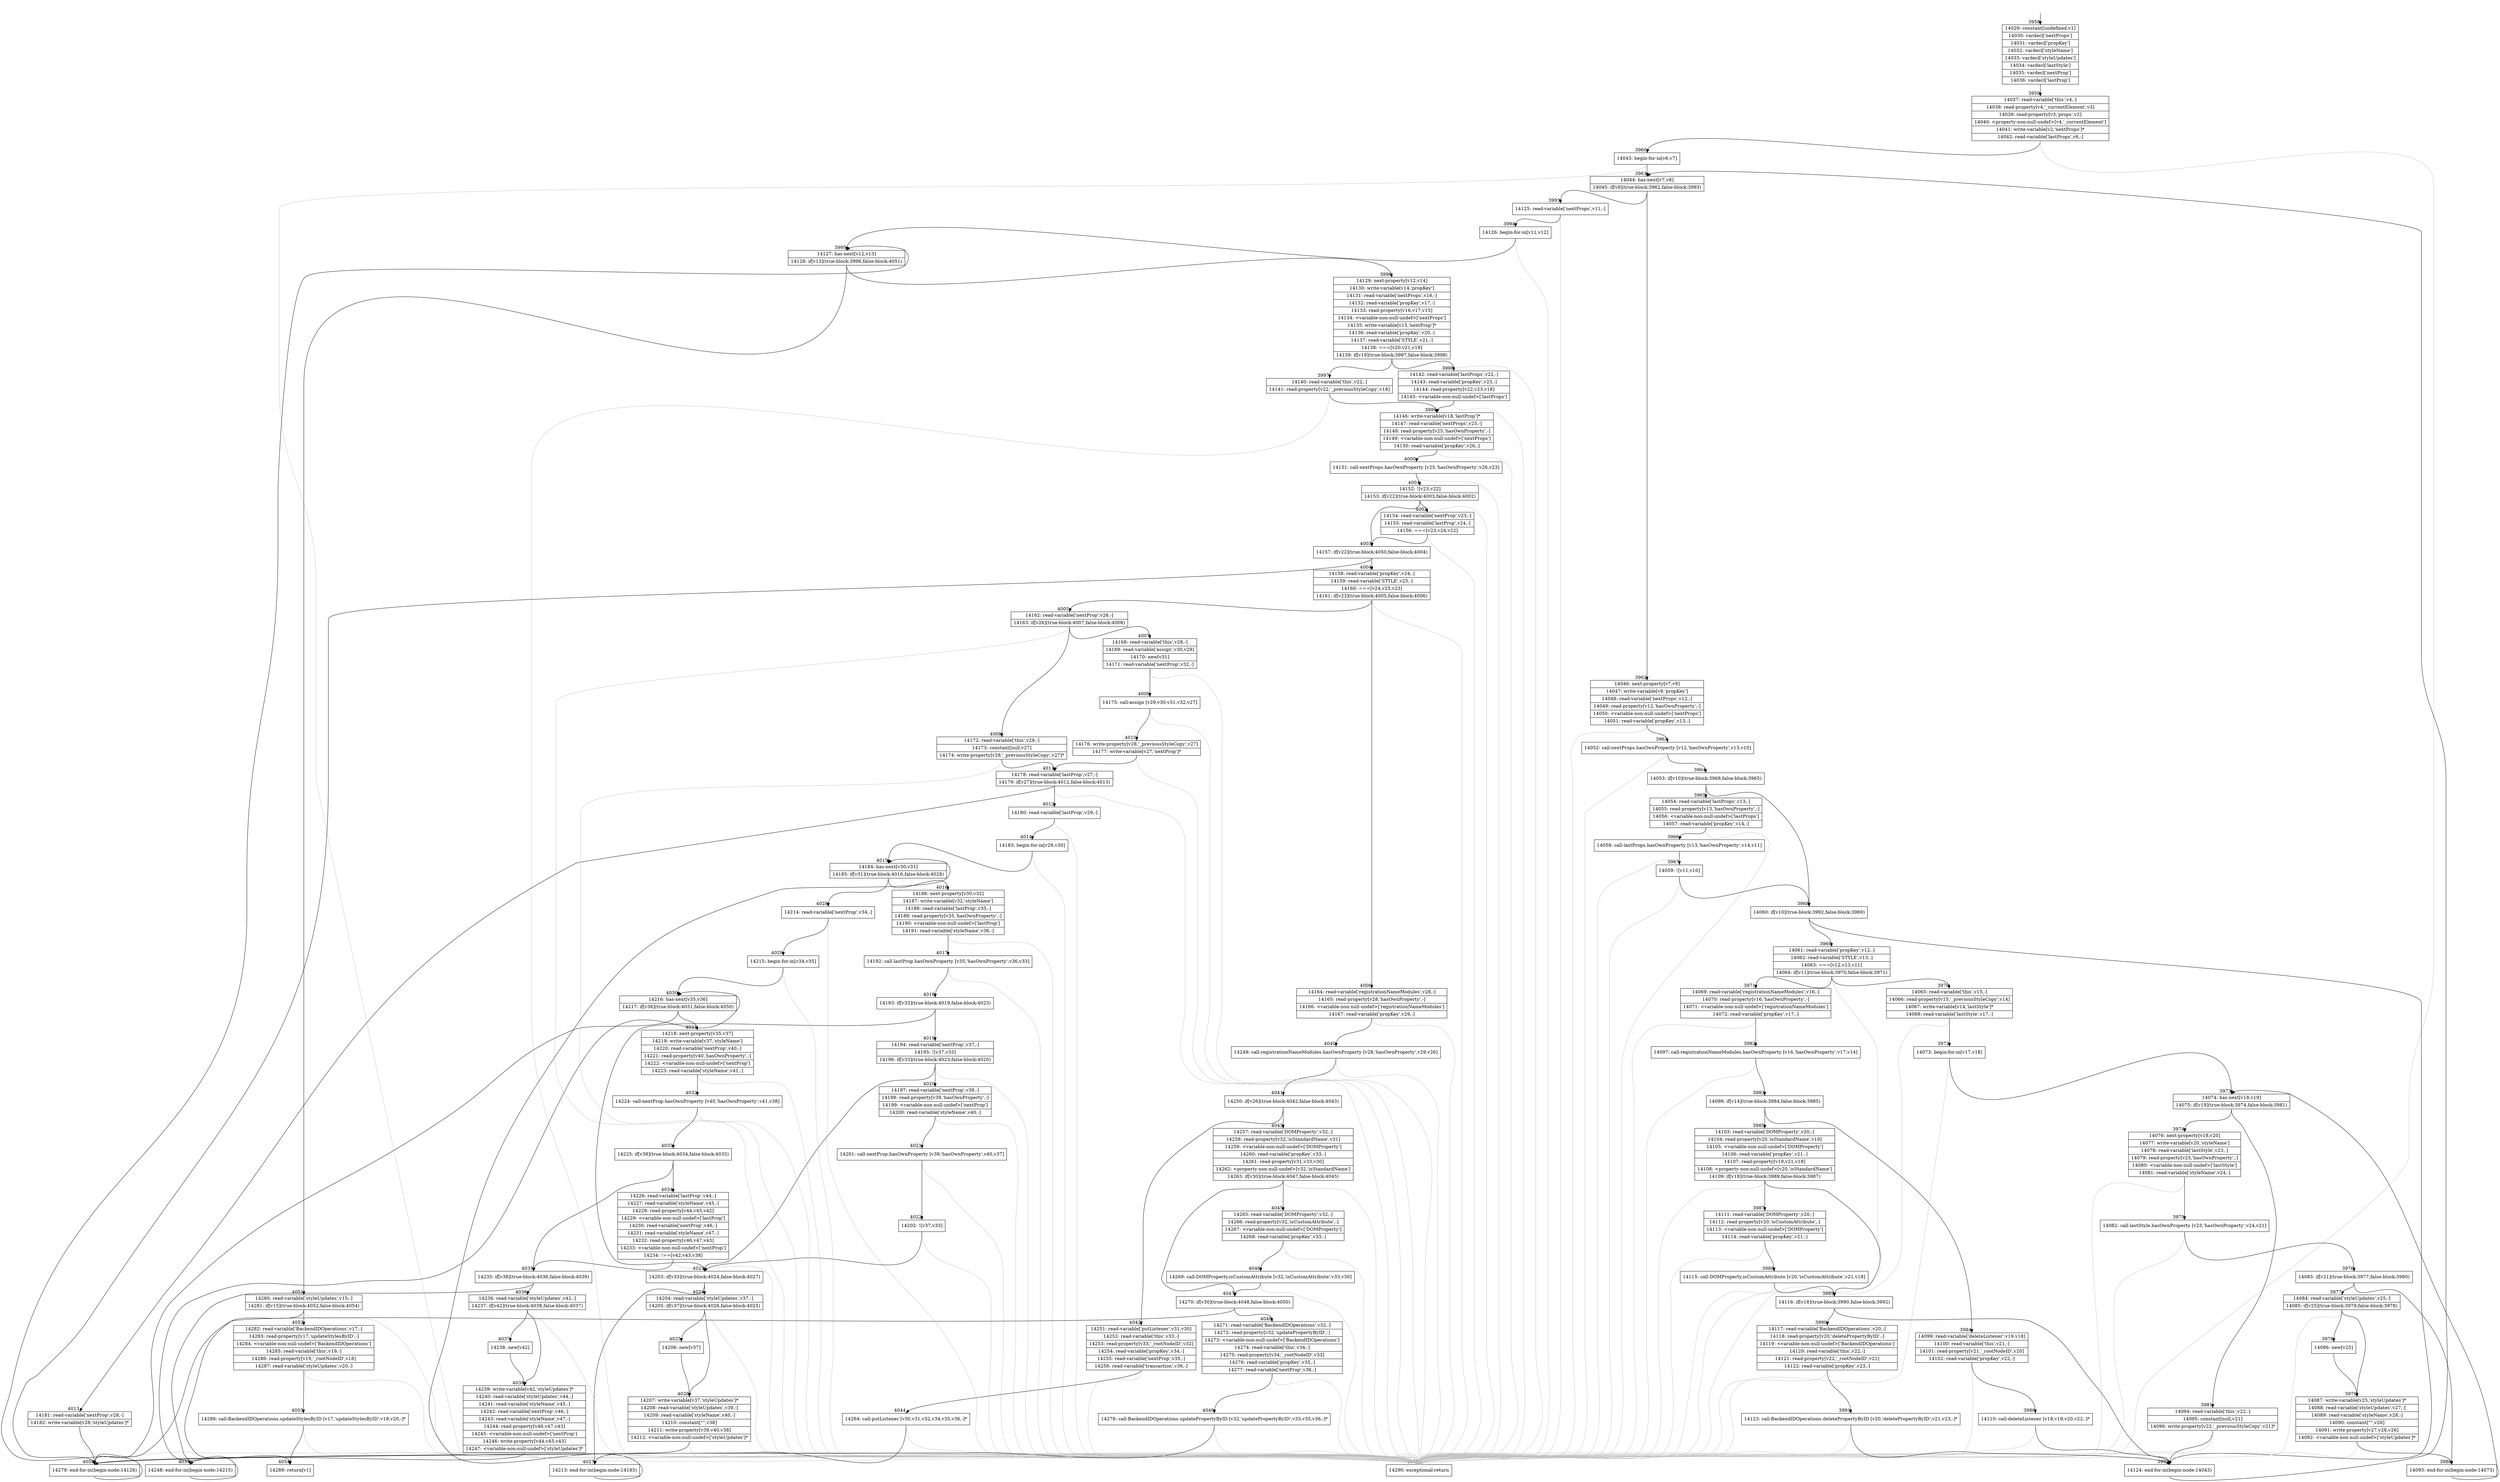 digraph {
rankdir="TD"
BB_entry274[shape=none,label=""];
BB_entry274 -> BB3958 [tailport=s, headport=n, headlabel="    3958"]
BB3958 [shape=record label="{14029: constant[undefined,v1]|14030: vardecl['nextProps']|14031: vardecl['propKey']|14032: vardecl['styleName']|14033: vardecl['styleUpdates']|14034: vardecl['lastStyle']|14035: vardecl['nextProp']|14036: vardecl['lastProp']}" ] 
BB3958 -> BB3959 [tailport=s, headport=n, headlabel="      3959"]
BB3959 [shape=record label="{14037: read-variable['this',v4,-]|14038: read-property[v4,'_currentElement',v3]|14039: read-property[v3,'props',v2]|14040: \<property-non-null-undef\>[v4,'_currentElement']|14041: write-variable[v2,'nextProps']*|14042: read-variable['lastProps',v6,-]}" ] 
BB3959 -> BB3960 [tailport=s, headport=n, headlabel="      3960"]
BB3959 -> BB4055 [tailport=s, headport=n, color=gray, headlabel="      4055"]
BB3960 [shape=record label="{14043: begin-for-in[v6,v7]}" ] 
BB3960 -> BB3961 [tailport=s, headport=n, headlabel="      3961"]
BB3960 -> BB4055 [tailport=s, headport=n, color=gray]
BB3961 [shape=record label="{14044: has-next[v7,v8]|14045: if[v8](true-block:3962,false-block:3993)}" ] 
BB3961 -> BB3962 [tailport=s, headport=n, headlabel="      3962"]
BB3961 -> BB3993 [tailport=s, headport=n, headlabel="      3993"]
BB3962 [shape=record label="{14046: next-property[v7,v9]|14047: write-variable[v9,'propKey']|14048: read-variable['nextProps',v12,-]|14049: read-property[v12,'hasOwnProperty',-]|14050: \<variable-non-null-undef\>['nextProps']|14051: read-variable['propKey',v13,-]}" ] 
BB3962 -> BB3963 [tailport=s, headport=n, headlabel="      3963"]
BB3962 -> BB4055 [tailport=s, headport=n, color=gray]
BB3963 [shape=record label="{14052: call-nextProps.hasOwnProperty [v12,'hasOwnProperty',v13,v10]}" ] 
BB3963 -> BB3964 [tailport=s, headport=n, headlabel="      3964"]
BB3963 -> BB4055 [tailport=s, headport=n, color=gray]
BB3964 [shape=record label="{14053: if[v10](true-block:3968,false-block:3965)}" ] 
BB3964 -> BB3968 [tailport=s, headport=n, headlabel="      3968"]
BB3964 -> BB3965 [tailport=s, headport=n, headlabel="      3965"]
BB3965 [shape=record label="{14054: read-variable['lastProps',v13,-]|14055: read-property[v13,'hasOwnProperty',-]|14056: \<variable-non-null-undef\>['lastProps']|14057: read-variable['propKey',v14,-]}" ] 
BB3965 -> BB3966 [tailport=s, headport=n, headlabel="      3966"]
BB3965 -> BB4055 [tailport=s, headport=n, color=gray]
BB3966 [shape=record label="{14058: call-lastProps.hasOwnProperty [v13,'hasOwnProperty',v14,v11]}" ] 
BB3966 -> BB3967 [tailport=s, headport=n, headlabel="      3967"]
BB3966 -> BB4055 [tailport=s, headport=n, color=gray]
BB3967 [shape=record label="{14059: ![v11,v10]}" ] 
BB3967 -> BB3968 [tailport=s, headport=n]
BB3967 -> BB4055 [tailport=s, headport=n, color=gray]
BB3968 [shape=record label="{14060: if[v10](true-block:3992,false-block:3969)}" ] 
BB3968 -> BB3992 [tailport=s, headport=n, headlabel="      3992"]
BB3968 -> BB3969 [tailport=s, headport=n, headlabel="      3969"]
BB3969 [shape=record label="{14061: read-variable['propKey',v12,-]|14062: read-variable['STYLE',v13,-]|14063: ===[v12,v13,v11]|14064: if[v11](true-block:3970,false-block:3971)}" ] 
BB3969 -> BB3970 [tailport=s, headport=n, headlabel="      3970"]
BB3969 -> BB3971 [tailport=s, headport=n, headlabel="      3971"]
BB3969 -> BB4055 [tailport=s, headport=n, color=gray]
BB3970 [shape=record label="{14065: read-variable['this',v15,-]|14066: read-property[v15,'_previousStyleCopy',v14]|14067: write-variable[v14,'lastStyle']*|14068: read-variable['lastStyle',v17,-]}" ] 
BB3970 -> BB3972 [tailport=s, headport=n, headlabel="      3972"]
BB3970 -> BB4055 [tailport=s, headport=n, color=gray]
BB3971 [shape=record label="{14069: read-variable['registrationNameModules',v16,-]|14070: read-property[v16,'hasOwnProperty',-]|14071: \<variable-non-null-undef\>['registrationNameModules']|14072: read-variable['propKey',v17,-]}" ] 
BB3971 -> BB3982 [tailport=s, headport=n, headlabel="      3982"]
BB3971 -> BB4055 [tailport=s, headport=n, color=gray]
BB3972 [shape=record label="{14073: begin-for-in[v17,v18]}" ] 
BB3972 -> BB3973 [tailport=s, headport=n, headlabel="      3973"]
BB3972 -> BB4055 [tailport=s, headport=n, color=gray]
BB3973 [shape=record label="{14074: has-next[v18,v19]|14075: if[v19](true-block:3974,false-block:3981)}" ] 
BB3973 -> BB3974 [tailport=s, headport=n, headlabel="      3974"]
BB3973 -> BB3981 [tailport=s, headport=n, headlabel="      3981"]
BB3974 [shape=record label="{14076: next-property[v18,v20]|14077: write-variable[v20,'styleName']|14078: read-variable['lastStyle',v23,-]|14079: read-property[v23,'hasOwnProperty',-]|14080: \<variable-non-null-undef\>['lastStyle']|14081: read-variable['styleName',v24,-]}" ] 
BB3974 -> BB3975 [tailport=s, headport=n, headlabel="      3975"]
BB3974 -> BB4055 [tailport=s, headport=n, color=gray]
BB3975 [shape=record label="{14082: call-lastStyle.hasOwnProperty [v23,'hasOwnProperty',v24,v21]}" ] 
BB3975 -> BB3976 [tailport=s, headport=n, headlabel="      3976"]
BB3975 -> BB4055 [tailport=s, headport=n, color=gray]
BB3976 [shape=record label="{14083: if[v21](true-block:3977,false-block:3980)}" ] 
BB3976 -> BB3977 [tailport=s, headport=n, headlabel="      3977"]
BB3976 -> BB3980 [tailport=s, headport=n, headlabel="      3980"]
BB3977 [shape=record label="{14084: read-variable['styleUpdates',v25,-]|14085: if[v25](true-block:3979,false-block:3978)}" ] 
BB3977 -> BB3979 [tailport=s, headport=n, headlabel="      3979"]
BB3977 -> BB3978 [tailport=s, headport=n, headlabel="      3978"]
BB3977 -> BB4055 [tailport=s, headport=n, color=gray]
BB3978 [shape=record label="{14086: new[v25]}" ] 
BB3978 -> BB3979 [tailport=s, headport=n]
BB3979 [shape=record label="{14087: write-variable[v25,'styleUpdates']*|14088: read-variable['styleUpdates',v27,-]|14089: read-variable['styleName',v28,-]|14090: constant[\"\",v26]|14091: write-property[v27,v28,v26]|14092: \<variable-non-null-undef\>['styleUpdates']*}" ] 
BB3979 -> BB3980 [tailport=s, headport=n]
BB3979 -> BB4055 [tailport=s, headport=n, color=gray]
BB3980 [shape=record label="{14093: end-for-in(begin-node:14073)}" ] 
BB3980 -> BB3973 [tailport=s, headport=n]
BB3981 [shape=record label="{14094: read-variable['this',v22,-]|14095: constant[null,v21]|14096: write-property[v22,'_previousStyleCopy',v21]*}" ] 
BB3981 -> BB3992 [tailport=s, headport=n]
BB3981 -> BB4055 [tailport=s, headport=n, color=gray]
BB3982 [shape=record label="{14097: call-registrationNameModules.hasOwnProperty [v16,'hasOwnProperty',v17,v14]}" ] 
BB3982 -> BB3983 [tailport=s, headport=n, headlabel="      3983"]
BB3982 -> BB4055 [tailport=s, headport=n, color=gray]
BB3983 [shape=record label="{14098: if[v14](true-block:3984,false-block:3985)}" ] 
BB3983 -> BB3984 [tailport=s, headport=n, headlabel="      3984"]
BB3983 -> BB3985 [tailport=s, headport=n, headlabel="      3985"]
BB3984 [shape=record label="{14099: read-variable['deleteListener',v19,v18]|14100: read-variable['this',v21,-]|14101: read-property[v21,'_rootNodeID',v20]|14102: read-variable['propKey',v22,-]}" ] 
BB3984 -> BB3986 [tailport=s, headport=n, headlabel="      3986"]
BB3984 -> BB4055 [tailport=s, headport=n, color=gray]
BB3985 [shape=record label="{14103: read-variable['DOMProperty',v20,-]|14104: read-property[v20,'isStandardName',v19]|14105: \<variable-non-null-undef\>['DOMProperty']|14106: read-variable['propKey',v21,-]|14107: read-property[v19,v21,v18]|14108: \<property-non-null-undef\>[v20,'isStandardName']|14109: if[v18](true-block:3989,false-block:3987)}" ] 
BB3985 -> BB3989 [tailport=s, headport=n, headlabel="      3989"]
BB3985 -> BB3987 [tailport=s, headport=n, headlabel="      3987"]
BB3985 -> BB4055 [tailport=s, headport=n, color=gray]
BB3986 [shape=record label="{14110: call-deleteListener [v18,v19,v20,v22,-]*}" ] 
BB3986 -> BB3992 [tailport=s, headport=n]
BB3986 -> BB4055 [tailport=s, headport=n, color=gray]
BB3987 [shape=record label="{14111: read-variable['DOMProperty',v20,-]|14112: read-property[v20,'isCustomAttribute',-]|14113: \<variable-non-null-undef\>['DOMProperty']|14114: read-variable['propKey',v21,-]}" ] 
BB3987 -> BB3988 [tailport=s, headport=n, headlabel="      3988"]
BB3987 -> BB4055 [tailport=s, headport=n, color=gray]
BB3988 [shape=record label="{14115: call-DOMProperty.isCustomAttribute [v20,'isCustomAttribute',v21,v18]}" ] 
BB3988 -> BB3989 [tailport=s, headport=n]
BB3988 -> BB4055 [tailport=s, headport=n, color=gray]
BB3989 [shape=record label="{14116: if[v18](true-block:3990,false-block:3992)}" ] 
BB3989 -> BB3990 [tailport=s, headport=n, headlabel="      3990"]
BB3989 -> BB3992 [tailport=s, headport=n]
BB3990 [shape=record label="{14117: read-variable['BackendIDOperations',v20,-]|14118: read-property[v20,'deletePropertyByID',-]|14119: \<variable-non-null-undef\>['BackendIDOperations']|14120: read-variable['this',v22,-]|14121: read-property[v22,'_rootNodeID',v21]|14122: read-variable['propKey',v23,-]}" ] 
BB3990 -> BB3991 [tailport=s, headport=n, headlabel="      3991"]
BB3990 -> BB4055 [tailport=s, headport=n, color=gray]
BB3991 [shape=record label="{14123: call-BackendIDOperations.deletePropertyByID [v20,'deletePropertyByID',v21,v23,-]*}" ] 
BB3991 -> BB3992 [tailport=s, headport=n]
BB3991 -> BB4055 [tailport=s, headport=n, color=gray]
BB3992 [shape=record label="{14124: end-for-in(begin-node:14043)}" ] 
BB3992 -> BB3961 [tailport=s, headport=n]
BB3993 [shape=record label="{14125: read-variable['nextProps',v11,-]}" ] 
BB3993 -> BB3994 [tailport=s, headport=n, headlabel="      3994"]
BB3993 -> BB4055 [tailport=s, headport=n, color=gray]
BB3994 [shape=record label="{14126: begin-for-in[v11,v12]}" ] 
BB3994 -> BB3995 [tailport=s, headport=n, headlabel="      3995"]
BB3994 -> BB4055 [tailport=s, headport=n, color=gray]
BB3995 [shape=record label="{14127: has-next[v12,v13]|14128: if[v13](true-block:3996,false-block:4051)}" ] 
BB3995 -> BB3996 [tailport=s, headport=n, headlabel="      3996"]
BB3995 -> BB4051 [tailport=s, headport=n, headlabel="      4051"]
BB3996 [shape=record label="{14129: next-property[v12,v14]|14130: write-variable[v14,'propKey']|14131: read-variable['nextProps',v16,-]|14132: read-variable['propKey',v17,-]|14133: read-property[v16,v17,v15]|14134: \<variable-non-null-undef\>['nextProps']|14135: write-variable[v15,'nextProp']*|14136: read-variable['propKey',v20,-]|14137: read-variable['STYLE',v21,-]|14138: ===[v20,v21,v19]|14139: if[v19](true-block:3997,false-block:3998)}" ] 
BB3996 -> BB3997 [tailport=s, headport=n, headlabel="      3997"]
BB3996 -> BB3998 [tailport=s, headport=n, headlabel="      3998"]
BB3996 -> BB4055 [tailport=s, headport=n, color=gray]
BB3997 [shape=record label="{14140: read-variable['this',v22,-]|14141: read-property[v22,'_previousStyleCopy',v18]}" ] 
BB3997 -> BB3999 [tailport=s, headport=n, headlabel="      3999"]
BB3997 -> BB4055 [tailport=s, headport=n, color=gray]
BB3998 [shape=record label="{14142: read-variable['lastProps',v22,-]|14143: read-variable['propKey',v23,-]|14144: read-property[v22,v23,v18]|14145: \<variable-non-null-undef\>['lastProps']}" ] 
BB3998 -> BB3999 [tailport=s, headport=n]
BB3998 -> BB4055 [tailport=s, headport=n, color=gray]
BB3999 [shape=record label="{14146: write-variable[v18,'lastProp']*|14147: read-variable['nextProps',v25,-]|14148: read-property[v25,'hasOwnProperty',-]|14149: \<variable-non-null-undef\>['nextProps']|14150: read-variable['propKey',v26,-]}" ] 
BB3999 -> BB4000 [tailport=s, headport=n, headlabel="      4000"]
BB3999 -> BB4055 [tailport=s, headport=n, color=gray]
BB4000 [shape=record label="{14151: call-nextProps.hasOwnProperty [v25,'hasOwnProperty',v26,v23]}" ] 
BB4000 -> BB4001 [tailport=s, headport=n, headlabel="      4001"]
BB4000 -> BB4055 [tailport=s, headport=n, color=gray]
BB4001 [shape=record label="{14152: ![v23,v22]|14153: if[v22](true-block:4003,false-block:4002)}" ] 
BB4001 -> BB4003 [tailport=s, headport=n, headlabel="      4003"]
BB4001 -> BB4002 [tailport=s, headport=n, headlabel="      4002"]
BB4001 -> BB4055 [tailport=s, headport=n, color=gray]
BB4002 [shape=record label="{14154: read-variable['nextProp',v23,-]|14155: read-variable['lastProp',v24,-]|14156: ===[v23,v24,v22]}" ] 
BB4002 -> BB4003 [tailport=s, headport=n]
BB4002 -> BB4055 [tailport=s, headport=n, color=gray]
BB4003 [shape=record label="{14157: if[v22](true-block:4050,false-block:4004)}" ] 
BB4003 -> BB4050 [tailport=s, headport=n, headlabel="      4050"]
BB4003 -> BB4004 [tailport=s, headport=n, headlabel="      4004"]
BB4004 [shape=record label="{14158: read-variable['propKey',v24,-]|14159: read-variable['STYLE',v25,-]|14160: ===[v24,v25,v23]|14161: if[v23](true-block:4005,false-block:4006)}" ] 
BB4004 -> BB4005 [tailport=s, headport=n, headlabel="      4005"]
BB4004 -> BB4006 [tailport=s, headport=n, headlabel="      4006"]
BB4004 -> BB4055 [tailport=s, headport=n, color=gray]
BB4005 [shape=record label="{14162: read-variable['nextProp',v26,-]|14163: if[v26](true-block:4007,false-block:4008)}" ] 
BB4005 -> BB4007 [tailport=s, headport=n, headlabel="      4007"]
BB4005 -> BB4008 [tailport=s, headport=n, headlabel="      4008"]
BB4005 -> BB4055 [tailport=s, headport=n, color=gray]
BB4006 [shape=record label="{14164: read-variable['registrationNameModules',v28,-]|14165: read-property[v28,'hasOwnProperty',-]|14166: \<variable-non-null-undef\>['registrationNameModules']|14167: read-variable['propKey',v29,-]}" ] 
BB4006 -> BB4040 [tailport=s, headport=n, headlabel="      4040"]
BB4006 -> BB4055 [tailport=s, headport=n, color=gray]
BB4007 [shape=record label="{14168: read-variable['this',v28,-]|14169: read-variable['assign',v30,v29]|14170: new[v31]|14171: read-variable['nextProp',v32,-]}" ] 
BB4007 -> BB4009 [tailport=s, headport=n, headlabel="      4009"]
BB4007 -> BB4055 [tailport=s, headport=n, color=gray]
BB4008 [shape=record label="{14172: read-variable['this',v28,-]|14173: constant[null,v27]|14174: write-property[v28,'_previousStyleCopy',v27]*}" ] 
BB4008 -> BB4011 [tailport=s, headport=n, headlabel="      4011"]
BB4008 -> BB4055 [tailport=s, headport=n, color=gray]
BB4009 [shape=record label="{14175: call-assign [v29,v30,v31,v32,v27]}" ] 
BB4009 -> BB4010 [tailport=s, headport=n, headlabel="      4010"]
BB4009 -> BB4055 [tailport=s, headport=n, color=gray]
BB4010 [shape=record label="{14176: write-property[v28,'_previousStyleCopy',v27]|14177: write-variable[v27,'nextProp']*}" ] 
BB4010 -> BB4011 [tailport=s, headport=n]
BB4010 -> BB4055 [tailport=s, headport=n, color=gray]
BB4011 [shape=record label="{14178: read-variable['lastProp',v27,-]|14179: if[v27](true-block:4012,false-block:4013)}" ] 
BB4011 -> BB4012 [tailport=s, headport=n, headlabel="      4012"]
BB4011 -> BB4013 [tailport=s, headport=n, headlabel="      4013"]
BB4011 -> BB4055 [tailport=s, headport=n, color=gray]
BB4012 [shape=record label="{14180: read-variable['lastProp',v29,-]}" ] 
BB4012 -> BB4014 [tailport=s, headport=n, headlabel="      4014"]
BB4012 -> BB4055 [tailport=s, headport=n, color=gray]
BB4013 [shape=record label="{14181: read-variable['nextProp',v28,-]|14182: write-variable[v28,'styleUpdates']*}" ] 
BB4013 -> BB4050 [tailport=s, headport=n]
BB4013 -> BB4055 [tailport=s, headport=n, color=gray]
BB4014 [shape=record label="{14183: begin-for-in[v29,v30]}" ] 
BB4014 -> BB4015 [tailport=s, headport=n, headlabel="      4015"]
BB4014 -> BB4055 [tailport=s, headport=n, color=gray]
BB4015 [shape=record label="{14184: has-next[v30,v31]|14185: if[v31](true-block:4016,false-block:4028)}" ] 
BB4015 -> BB4016 [tailport=s, headport=n, headlabel="      4016"]
BB4015 -> BB4028 [tailport=s, headport=n, headlabel="      4028"]
BB4016 [shape=record label="{14186: next-property[v30,v32]|14187: write-variable[v32,'styleName']|14188: read-variable['lastProp',v35,-]|14189: read-property[v35,'hasOwnProperty',-]|14190: \<variable-non-null-undef\>['lastProp']|14191: read-variable['styleName',v36,-]}" ] 
BB4016 -> BB4017 [tailport=s, headport=n, headlabel="      4017"]
BB4016 -> BB4055 [tailport=s, headport=n, color=gray]
BB4017 [shape=record label="{14192: call-lastProp.hasOwnProperty [v35,'hasOwnProperty',v36,v33]}" ] 
BB4017 -> BB4018 [tailport=s, headport=n, headlabel="      4018"]
BB4017 -> BB4055 [tailport=s, headport=n, color=gray]
BB4018 [shape=record label="{14193: if[v33](true-block:4019,false-block:4023)}" ] 
BB4018 -> BB4023 [tailport=s, headport=n, headlabel="      4023"]
BB4018 -> BB4019 [tailport=s, headport=n, headlabel="      4019"]
BB4019 [shape=record label="{14194: read-variable['nextProp',v37,-]|14195: ![v37,v33]|14196: if[v33](true-block:4023,false-block:4020)}" ] 
BB4019 -> BB4023 [tailport=s, headport=n]
BB4019 -> BB4020 [tailport=s, headport=n, headlabel="      4020"]
BB4019 -> BB4055 [tailport=s, headport=n, color=gray]
BB4020 [shape=record label="{14197: read-variable['nextProp',v39,-]|14198: read-property[v39,'hasOwnProperty',-]|14199: \<variable-non-null-undef\>['nextProp']|14200: read-variable['styleName',v40,-]}" ] 
BB4020 -> BB4021 [tailport=s, headport=n, headlabel="      4021"]
BB4020 -> BB4055 [tailport=s, headport=n, color=gray]
BB4021 [shape=record label="{14201: call-nextProp.hasOwnProperty [v39,'hasOwnProperty',v40,v37]}" ] 
BB4021 -> BB4022 [tailport=s, headport=n, headlabel="      4022"]
BB4021 -> BB4055 [tailport=s, headport=n, color=gray]
BB4022 [shape=record label="{14202: ![v37,v33]}" ] 
BB4022 -> BB4023 [tailport=s, headport=n]
BB4022 -> BB4055 [tailport=s, headport=n, color=gray]
BB4023 [shape=record label="{14203: if[v33](true-block:4024,false-block:4027)}" ] 
BB4023 -> BB4024 [tailport=s, headport=n, headlabel="      4024"]
BB4023 -> BB4027 [tailport=s, headport=n, headlabel="      4027"]
BB4024 [shape=record label="{14204: read-variable['styleUpdates',v37,-]|14205: if[v37](true-block:4026,false-block:4025)}" ] 
BB4024 -> BB4026 [tailport=s, headport=n, headlabel="      4026"]
BB4024 -> BB4025 [tailport=s, headport=n, headlabel="      4025"]
BB4024 -> BB4055 [tailport=s, headport=n, color=gray]
BB4025 [shape=record label="{14206: new[v37]}" ] 
BB4025 -> BB4026 [tailport=s, headport=n]
BB4026 [shape=record label="{14207: write-variable[v37,'styleUpdates']*|14208: read-variable['styleUpdates',v39,-]|14209: read-variable['styleName',v40,-]|14210: constant[\"\",v38]|14211: write-property[v39,v40,v38]|14212: \<variable-non-null-undef\>['styleUpdates']*}" ] 
BB4026 -> BB4027 [tailport=s, headport=n]
BB4026 -> BB4055 [tailport=s, headport=n, color=gray]
BB4027 [shape=record label="{14213: end-for-in(begin-node:14183)}" ] 
BB4027 -> BB4015 [tailport=s, headport=n]
BB4028 [shape=record label="{14214: read-variable['nextProp',v34,-]}" ] 
BB4028 -> BB4029 [tailport=s, headport=n, headlabel="      4029"]
BB4028 -> BB4055 [tailport=s, headport=n, color=gray]
BB4029 [shape=record label="{14215: begin-for-in[v34,v35]}" ] 
BB4029 -> BB4030 [tailport=s, headport=n, headlabel="      4030"]
BB4029 -> BB4055 [tailport=s, headport=n, color=gray]
BB4030 [shape=record label="{14216: has-next[v35,v36]|14217: if[v36](true-block:4031,false-block:4050)}" ] 
BB4030 -> BB4031 [tailport=s, headport=n, headlabel="      4031"]
BB4030 -> BB4050 [tailport=s, headport=n]
BB4031 [shape=record label="{14218: next-property[v35,v37]|14219: write-variable[v37,'styleName']|14220: read-variable['nextProp',v40,-]|14221: read-property[v40,'hasOwnProperty',-]|14222: \<variable-non-null-undef\>['nextProp']|14223: read-variable['styleName',v41,-]}" ] 
BB4031 -> BB4032 [tailport=s, headport=n, headlabel="      4032"]
BB4031 -> BB4055 [tailport=s, headport=n, color=gray]
BB4032 [shape=record label="{14224: call-nextProp.hasOwnProperty [v40,'hasOwnProperty',v41,v38]}" ] 
BB4032 -> BB4033 [tailport=s, headport=n, headlabel="      4033"]
BB4032 -> BB4055 [tailport=s, headport=n, color=gray]
BB4033 [shape=record label="{14225: if[v38](true-block:4034,false-block:4035)}" ] 
BB4033 -> BB4035 [tailport=s, headport=n, headlabel="      4035"]
BB4033 -> BB4034 [tailport=s, headport=n, headlabel="      4034"]
BB4034 [shape=record label="{14226: read-variable['lastProp',v44,-]|14227: read-variable['styleName',v45,-]|14228: read-property[v44,v45,v42]|14229: \<variable-non-null-undef\>['lastProp']|14230: read-variable['nextProp',v46,-]|14231: read-variable['styleName',v47,-]|14232: read-property[v46,v47,v43]|14233: \<variable-non-null-undef\>['nextProp']|14234: !==[v42,v43,v38]}" ] 
BB4034 -> BB4035 [tailport=s, headport=n]
BB4034 -> BB4055 [tailport=s, headport=n, color=gray]
BB4035 [shape=record label="{14235: if[v38](true-block:4036,false-block:4039)}" ] 
BB4035 -> BB4036 [tailport=s, headport=n, headlabel="      4036"]
BB4035 -> BB4039 [tailport=s, headport=n, headlabel="      4039"]
BB4036 [shape=record label="{14236: read-variable['styleUpdates',v42,-]|14237: if[v42](true-block:4038,false-block:4037)}" ] 
BB4036 -> BB4038 [tailport=s, headport=n, headlabel="      4038"]
BB4036 -> BB4037 [tailport=s, headport=n, headlabel="      4037"]
BB4036 -> BB4055 [tailport=s, headport=n, color=gray]
BB4037 [shape=record label="{14238: new[v42]}" ] 
BB4037 -> BB4038 [tailport=s, headport=n]
BB4038 [shape=record label="{14239: write-variable[v42,'styleUpdates']*|14240: read-variable['styleUpdates',v44,-]|14241: read-variable['styleName',v45,-]|14242: read-variable['nextProp',v46,-]|14243: read-variable['styleName',v47,-]|14244: read-property[v46,v47,v43]|14245: \<variable-non-null-undef\>['nextProp']|14246: write-property[v44,v45,v43]|14247: \<variable-non-null-undef\>['styleUpdates']*}" ] 
BB4038 -> BB4039 [tailport=s, headport=n]
BB4038 -> BB4055 [tailport=s, headport=n, color=gray]
BB4039 [shape=record label="{14248: end-for-in(begin-node:14215)}" ] 
BB4039 -> BB4030 [tailport=s, headport=n]
BB4040 [shape=record label="{14249: call-registrationNameModules.hasOwnProperty [v28,'hasOwnProperty',v29,v26]}" ] 
BB4040 -> BB4041 [tailport=s, headport=n, headlabel="      4041"]
BB4040 -> BB4055 [tailport=s, headport=n, color=gray]
BB4041 [shape=record label="{14250: if[v26](true-block:4042,false-block:4043)}" ] 
BB4041 -> BB4042 [tailport=s, headport=n, headlabel="      4042"]
BB4041 -> BB4043 [tailport=s, headport=n, headlabel="      4043"]
BB4042 [shape=record label="{14251: read-variable['putListener',v31,v30]|14252: read-variable['this',v33,-]|14253: read-property[v33,'_rootNodeID',v32]|14254: read-variable['propKey',v34,-]|14255: read-variable['nextProp',v35,-]|14256: read-variable['transaction',v36,-]}" ] 
BB4042 -> BB4044 [tailport=s, headport=n, headlabel="      4044"]
BB4042 -> BB4055 [tailport=s, headport=n, color=gray]
BB4043 [shape=record label="{14257: read-variable['DOMProperty',v32,-]|14258: read-property[v32,'isStandardName',v31]|14259: \<variable-non-null-undef\>['DOMProperty']|14260: read-variable['propKey',v33,-]|14261: read-property[v31,v33,v30]|14262: \<property-non-null-undef\>[v32,'isStandardName']|14263: if[v30](true-block:4047,false-block:4045)}" ] 
BB4043 -> BB4047 [tailport=s, headport=n, headlabel="      4047"]
BB4043 -> BB4045 [tailport=s, headport=n, headlabel="      4045"]
BB4043 -> BB4055 [tailport=s, headport=n, color=gray]
BB4044 [shape=record label="{14264: call-putListener [v30,v31,v32,v34,v35,v36,-]*}" ] 
BB4044 -> BB4050 [tailport=s, headport=n]
BB4044 -> BB4055 [tailport=s, headport=n, color=gray]
BB4045 [shape=record label="{14265: read-variable['DOMProperty',v32,-]|14266: read-property[v32,'isCustomAttribute',-]|14267: \<variable-non-null-undef\>['DOMProperty']|14268: read-variable['propKey',v33,-]}" ] 
BB4045 -> BB4046 [tailport=s, headport=n, headlabel="      4046"]
BB4045 -> BB4055 [tailport=s, headport=n, color=gray]
BB4046 [shape=record label="{14269: call-DOMProperty.isCustomAttribute [v32,'isCustomAttribute',v33,v30]}" ] 
BB4046 -> BB4047 [tailport=s, headport=n]
BB4046 -> BB4055 [tailport=s, headport=n, color=gray]
BB4047 [shape=record label="{14270: if[v30](true-block:4048,false-block:4050)}" ] 
BB4047 -> BB4048 [tailport=s, headport=n, headlabel="      4048"]
BB4047 -> BB4050 [tailport=s, headport=n]
BB4048 [shape=record label="{14271: read-variable['BackendIDOperations',v32,-]|14272: read-property[v32,'updatePropertyByID',-]|14273: \<variable-non-null-undef\>['BackendIDOperations']|14274: read-variable['this',v34,-]|14275: read-property[v34,'_rootNodeID',v33]|14276: read-variable['propKey',v35,-]|14277: read-variable['nextProp',v36,-]}" ] 
BB4048 -> BB4049 [tailport=s, headport=n, headlabel="      4049"]
BB4048 -> BB4055 [tailport=s, headport=n, color=gray]
BB4049 [shape=record label="{14278: call-BackendIDOperations.updatePropertyByID [v32,'updatePropertyByID',v33,v35,v36,-]*}" ] 
BB4049 -> BB4050 [tailport=s, headport=n]
BB4049 -> BB4055 [tailport=s, headport=n, color=gray]
BB4050 [shape=record label="{14279: end-for-in(begin-node:14126)}" ] 
BB4050 -> BB3995 [tailport=s, headport=n]
BB4051 [shape=record label="{14280: read-variable['styleUpdates',v15,-]|14281: if[v15](true-block:4052,false-block:4054)}" ] 
BB4051 -> BB4052 [tailport=s, headport=n, headlabel="      4052"]
BB4051 -> BB4054 [tailport=s, headport=n, headlabel="      4054"]
BB4051 -> BB4055 [tailport=s, headport=n, color=gray]
BB4052 [shape=record label="{14282: read-variable['BackendIDOperations',v17,-]|14283: read-property[v17,'updateStylesByID',-]|14284: \<variable-non-null-undef\>['BackendIDOperations']|14285: read-variable['this',v19,-]|14286: read-property[v19,'_rootNodeID',v18]|14287: read-variable['styleUpdates',v20,-]}" ] 
BB4052 -> BB4053 [tailport=s, headport=n, headlabel="      4053"]
BB4052 -> BB4055 [tailport=s, headport=n, color=gray]
BB4053 [shape=record label="{14288: call-BackendIDOperations.updateStylesByID [v17,'updateStylesByID',v18,v20,-]*}" ] 
BB4053 -> BB4054 [tailport=s, headport=n]
BB4053 -> BB4055 [tailport=s, headport=n, color=gray]
BB4054 [shape=record label="{14289: return[v1]}" ] 
BB4055 [shape=record label="{14290: exceptional-return}" ] 
//#$~ 7829
}
